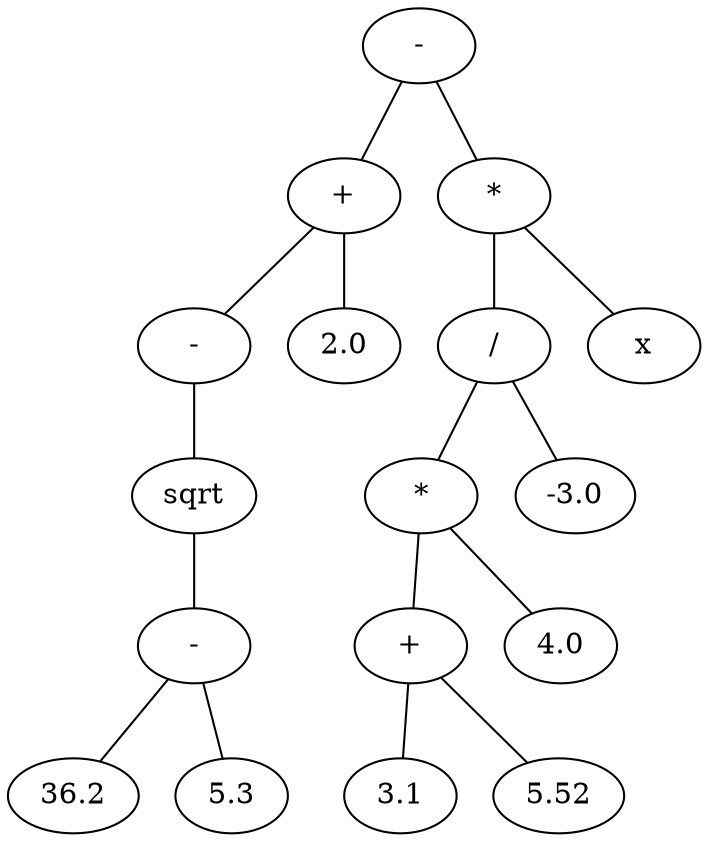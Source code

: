 graph tree {
    "16" [label="-"];
    "6" [label="+"];
    "4" [label="-"];
    "3" [label="sqrt"];
    "2" [label="-"];
    "0" [label="36.2"];
    "1" [label="5.3"];
    "5" [label="2.0"];
    "15" [label="*"];
    "13" [label="/"];
    "11" [label="*"];
    "9" [label="+"];
    "7" [label="3.1"];
    "8" [label="5.52"];
    "10" [label="4.0"];
    "12" [label="-3.0"];
    "14" [label="x"];
    "16" -- "6";
    "16" -- "15";
    "6" -- "4";
    "6" -- "5";
    "4" -- "3";
    "3" -- "2";
    "2" -- "0";
    "2" -- "1";
    "15" -- "13";
    "15" -- "14";
    "13" -- "11";
    "13" -- "12";
    "11" -- "9";
    "11" -- "10";
    "9" -- "7";
    "9" -- "8";
}
